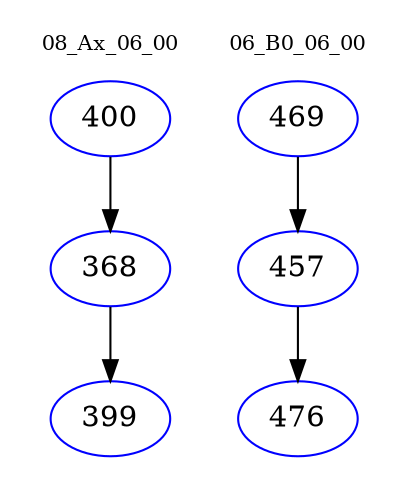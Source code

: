 digraph{
subgraph cluster_0 {
color = white
label = "08_Ax_06_00";
fontsize=10;
T0_400 [label="400", color="blue"]
T0_400 -> T0_368 [color="black"]
T0_368 [label="368", color="blue"]
T0_368 -> T0_399 [color="black"]
T0_399 [label="399", color="blue"]
}
subgraph cluster_1 {
color = white
label = "06_B0_06_00";
fontsize=10;
T1_469 [label="469", color="blue"]
T1_469 -> T1_457 [color="black"]
T1_457 [label="457", color="blue"]
T1_457 -> T1_476 [color="black"]
T1_476 [label="476", color="blue"]
}
}

